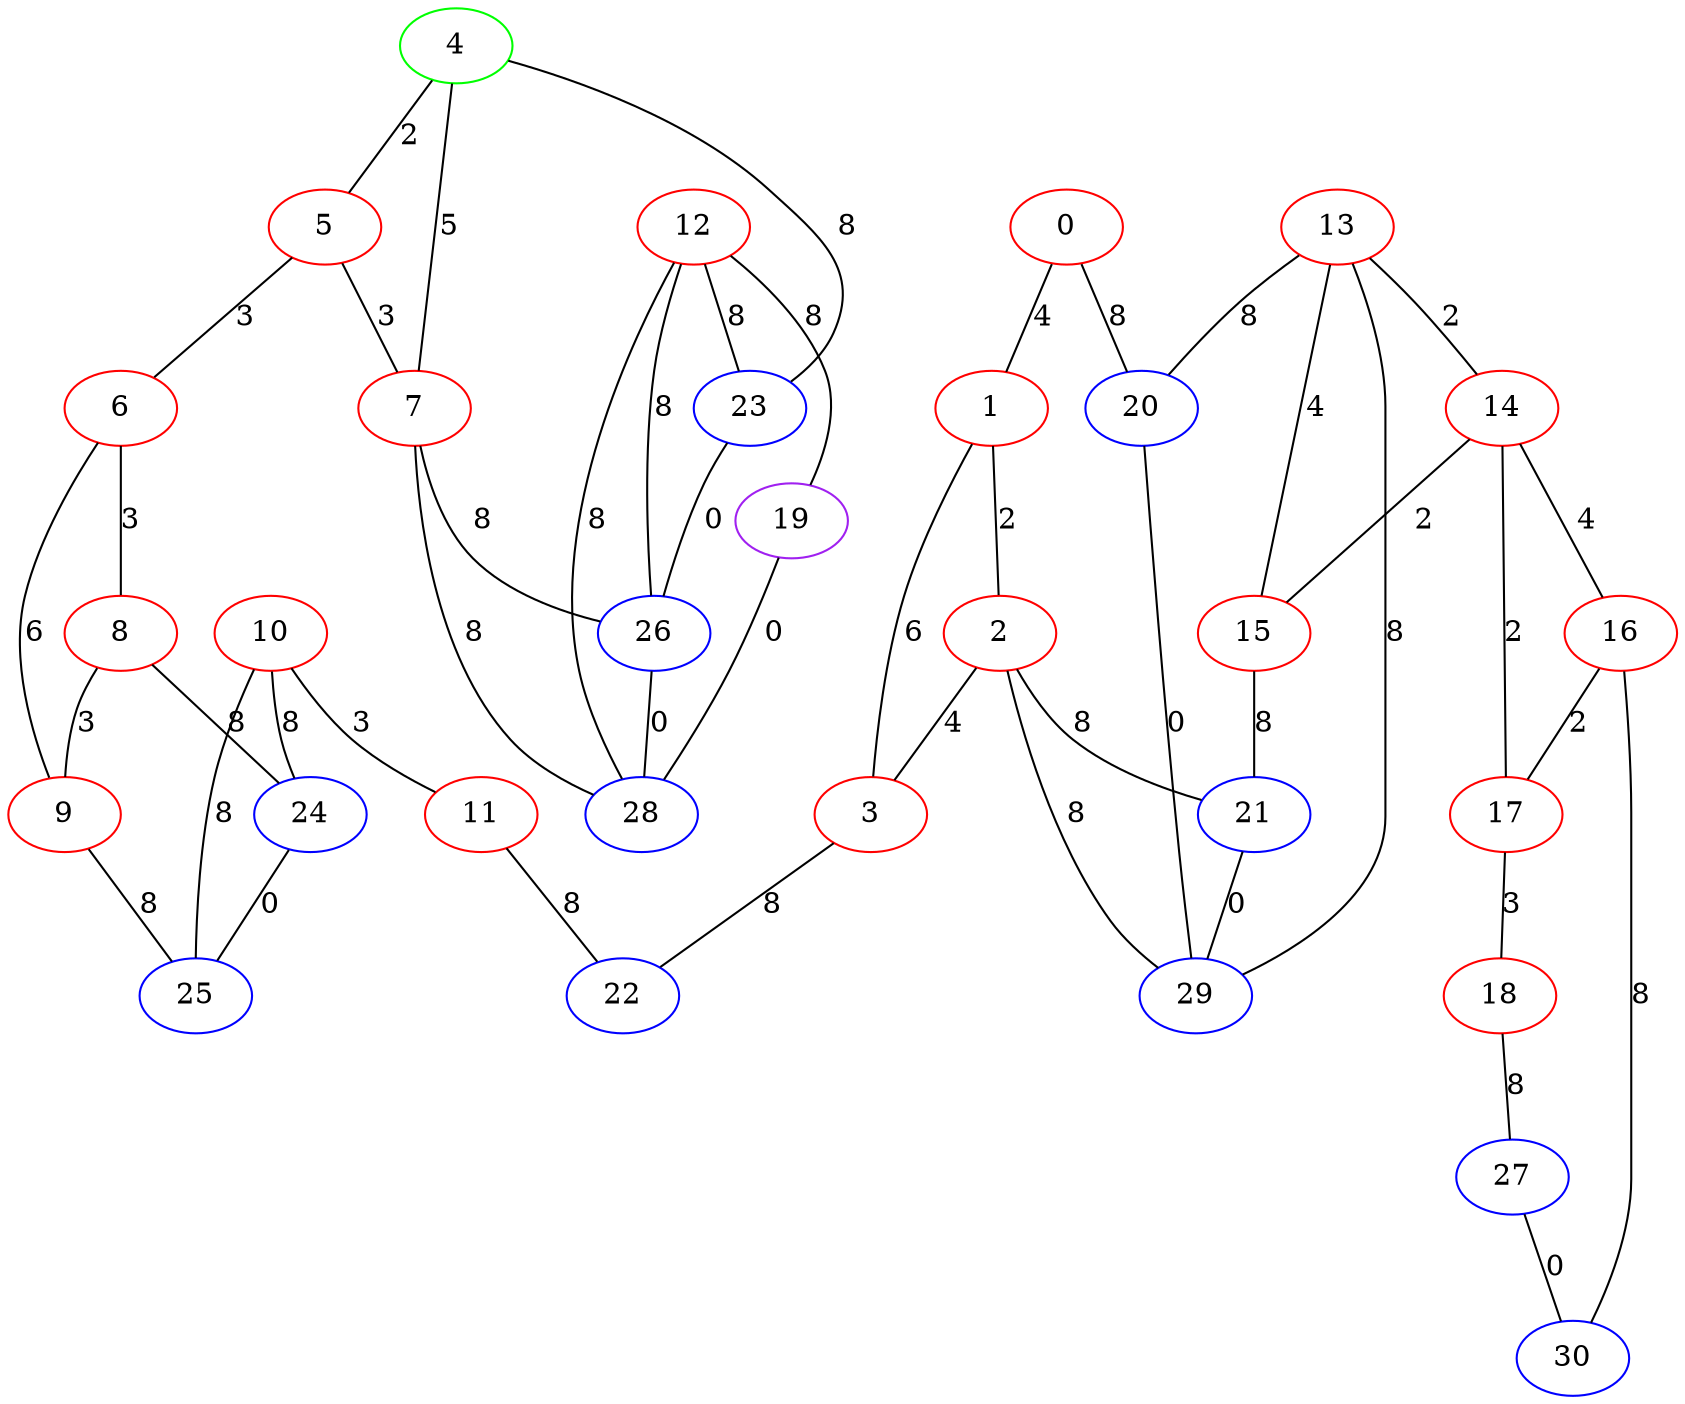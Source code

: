 graph "" {
0 [color=red, weight=1];
1 [color=red, weight=1];
2 [color=red, weight=1];
3 [color=red, weight=1];
4 [color=green, weight=2];
5 [color=red, weight=1];
6 [color=red, weight=1];
7 [color=red, weight=1];
8 [color=red, weight=1];
9 [color=red, weight=1];
10 [color=red, weight=1];
11 [color=red, weight=1];
12 [color=red, weight=1];
13 [color=red, weight=1];
14 [color=red, weight=1];
15 [color=red, weight=1];
16 [color=red, weight=1];
17 [color=red, weight=1];
18 [color=red, weight=1];
19 [color=purple, weight=4];
20 [color=blue, weight=3];
21 [color=blue, weight=3];
22 [color=blue, weight=3];
23 [color=blue, weight=3];
24 [color=blue, weight=3];
25 [color=blue, weight=3];
26 [color=blue, weight=3];
27 [color=blue, weight=3];
28 [color=blue, weight=3];
29 [color=blue, weight=3];
30 [color=blue, weight=3];
0 -- 1  [key=0, label=4];
0 -- 20  [key=0, label=8];
1 -- 2  [key=0, label=2];
1 -- 3  [key=0, label=6];
2 -- 3  [key=0, label=4];
2 -- 21  [key=0, label=8];
2 -- 29  [key=0, label=8];
3 -- 22  [key=0, label=8];
4 -- 23  [key=0, label=8];
4 -- 5  [key=0, label=2];
4 -- 7  [key=0, label=5];
5 -- 6  [key=0, label=3];
5 -- 7  [key=0, label=3];
6 -- 8  [key=0, label=3];
6 -- 9  [key=0, label=6];
7 -- 28  [key=0, label=8];
7 -- 26  [key=0, label=8];
8 -- 24  [key=0, label=8];
8 -- 9  [key=0, label=3];
9 -- 25  [key=0, label=8];
10 -- 24  [key=0, label=8];
10 -- 25  [key=0, label=8];
10 -- 11  [key=0, label=3];
11 -- 22  [key=0, label=8];
12 -- 26  [key=0, label=8];
12 -- 19  [key=0, label=8];
12 -- 28  [key=0, label=8];
12 -- 23  [key=0, label=8];
13 -- 20  [key=0, label=8];
13 -- 29  [key=0, label=8];
13 -- 14  [key=0, label=2];
13 -- 15  [key=0, label=4];
14 -- 16  [key=0, label=4];
14 -- 17  [key=0, label=2];
14 -- 15  [key=0, label=2];
15 -- 21  [key=0, label=8];
16 -- 17  [key=0, label=2];
16 -- 30  [key=0, label=8];
17 -- 18  [key=0, label=3];
18 -- 27  [key=0, label=8];
19 -- 28  [key=0, label=0];
20 -- 29  [key=0, label=0];
21 -- 29  [key=0, label=0];
23 -- 26  [key=0, label=0];
24 -- 25  [key=0, label=0];
26 -- 28  [key=0, label=0];
27 -- 30  [key=0, label=0];
}
